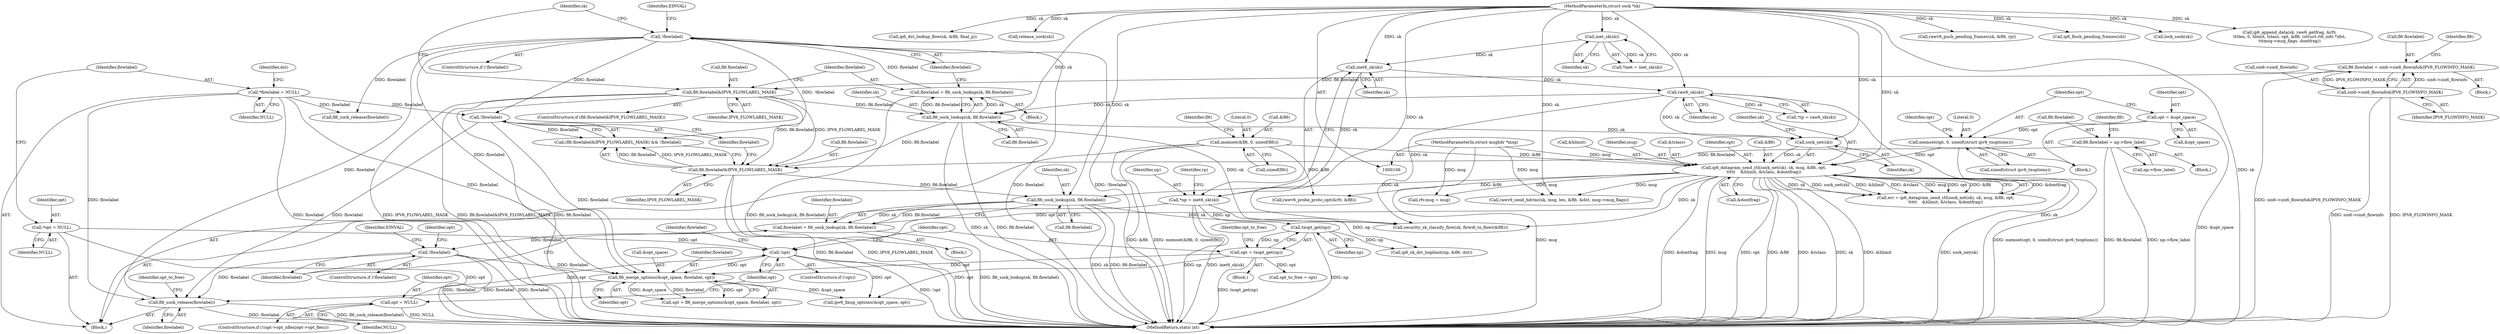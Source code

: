 digraph "0_linux_45f6fad84cc305103b28d73482b344d7f5b76f39_13@pointer" {
"1000719" [label="(Call,fl6_sock_release(flowlabel))"];
"1000427" [label="(Call,!flowlabel)"];
"1000289" [label="(Call,!flowlabel)"];
"1000281" [label="(Call,flowlabel = fl6_sock_lookup(sk, fl6.flowlabel))"];
"1000283" [label="(Call,fl6_sock_lookup(sk, fl6.flowlabel))"];
"1000132" [label="(Call,raw6_sk(sk))"];
"1000127" [label="(Call,inet6_sk(sk))"];
"1000122" [label="(Call,inet_sk(sk))"];
"1000107" [label="(MethodParameterIn,struct sock *sk)"];
"1000275" [label="(Call,fl6.flowlabel&IPV6_FLOWLABEL_MASK)"];
"1000265" [label="(Call,fl6.flowlabel = sin6->sin6_flowinfo&IPV6_FLOWINFO_MASK)"];
"1000269" [label="(Call,sin6->sin6_flowinfo&IPV6_FLOWINFO_MASK)"];
"1000139" [label="(Call,*flowlabel = NULL)"];
"1000470" [label="(Call,fl6_merge_options(&opt_space, flowlabel, opt))"];
"1000438" [label="(Call,!flowlabel)"];
"1000430" [label="(Call,flowlabel = fl6_sock_lookup(sk, fl6.flowlabel))"];
"1000432" [label="(Call,fl6_sock_lookup(sk, fl6.flowlabel))"];
"1000397" [label="(Call,ip6_datagram_send_ctl(sock_net(sk), sk, msg, &fl6, opt,\n\t\t\t\t\t    &hlimit, &tclass, &dontfrag))"];
"1000398" [label="(Call,sock_net(sk))"];
"1000108" [label="(MethodParameterIn,struct msghdr *msg)"];
"1000187" [label="(Call,memset(&fl6, 0, sizeof(fl6)))"];
"1000384" [label="(Call,memset(opt, 0, sizeof(struct ipv6_txoptions)))"];
"1000380" [label="(Call,opt = &opt_space)"];
"1000422" [label="(Call,fl6.flowlabel&IPV6_FLOWLABEL_MASK)"];
"1000355" [label="(Call,fl6.flowlabel = np->flow_label)"];
"1000456" [label="(Call,!opt)"];
"1000452" [label="(Call,opt = NULL)"];
"1000135" [label="(Call,*opt = NULL)"];
"1000459" [label="(Call,opt = txopt_get(np))"];
"1000461" [label="(Call,txopt_get(np))"];
"1000125" [label="(Call,*np = inet6_sk(sk))"];
"1000416" [label="(Call,fl6_sock_release(flowlabel))"];
"1000427" [label="(Call,!flowlabel)"];
"1000139" [label="(Call,*flowlabel = NULL)"];
"1000126" [label="(Identifier,np)"];
"1000127" [label="(Call,inet6_sk(sk))"];
"1000384" [label="(Call,memset(opt, 0, sizeof(struct ipv6_txoptions)))"];
"1000708" [label="(Call,rawv6_push_pending_frames(sk, &fl6, rp))"];
"1000434" [label="(Call,fl6.flowlabel)"];
"1000135" [label="(Call,*opt = NULL)"];
"1000398" [label="(Call,sock_net(sk))"];
"1000264" [label="(Block,)"];
"1000461" [label="(Call,txopt_get(np))"];
"1000453" [label="(Identifier,opt)"];
"1000397" [label="(Call,ip6_datagram_send_ctl(sock_net(sk), sk, msg, &fl6, opt,\n\t\t\t\t\t    &hlimit, &tclass, &dontfrag))"];
"1000131" [label="(Identifier,rp)"];
"1000293" [label="(Identifier,EINVAL)"];
"1000421" [label="(Call,(fl6.flowlabel&IPV6_FLOWLABEL_MASK) && !flowlabel)"];
"1000382" [label="(Call,&opt_space)"];
"1000467" [label="(Identifier,flowlabel)"];
"1000277" [label="(Identifier,fl6)"];
"1000747" [label="(MethodReturn,static int)"];
"1000132" [label="(Call,raw6_sk(sk))"];
"1000125" [label="(Call,*np = inet6_sk(sk))"];
"1000402" [label="(Call,&fl6)"];
"1000443" [label="(ControlStructure,if (!(opt->opt_nflen|opt->opt_flen)))"];
"1000144" [label="(Identifier,dst)"];
"1000428" [label="(Identifier,flowlabel)"];
"1000696" [label="(Call,ip6_flush_pending_frames(sk))"];
"1000400" [label="(Identifier,sk)"];
"1000719" [label="(Call,fl6_sock_release(flowlabel))"];
"1000422" [label="(Call,fl6.flowlabel&IPV6_FLOWLABEL_MASK)"];
"1000437" [label="(ControlStructure,if (!flowlabel))"];
"1000385" [label="(Identifier,opt)"];
"1000459" [label="(Call,opt = txopt_get(np))"];
"1000110" [label="(Block,)"];
"1000473" [label="(Identifier,flowlabel)"];
"1000471" [label="(Call,&opt_space)"];
"1000432" [label="(Call,fl6_sock_lookup(sk, fl6.flowlabel))"];
"1000405" [label="(Call,&hlimit)"];
"1000187" [label="(Call,memset(&fl6, 0, sizeof(fl6)))"];
"1000477" [label="(Call,ipv6_fixup_options(&opt_space, opt))"];
"1000265" [label="(Call,fl6.flowlabel = sin6->sin6_flowinfo&IPV6_FLOWINFO_MASK)"];
"1000269" [label="(Call,sin6->sin6_flowinfo&IPV6_FLOWINFO_MASK)"];
"1000454" [label="(Identifier,NULL)"];
"1000190" [label="(Literal,0)"];
"1000356" [label="(Call,fl6.flowlabel)"];
"1000130" [label="(Call,*rp = raw6_sk(sk))"];
"1000486" [label="(Call,rfv.msg = msg)"];
"1000387" [label="(Call,sizeof(struct ipv6_txoptions))"];
"1000720" [label="(Identifier,flowlabel)"];
"1000423" [label="(Call,fl6.flowlabel)"];
"1000671" [label="(Call,lock_sock(sk))"];
"1000288" [label="(ControlStructure,if (!flowlabel))"];
"1000107" [label="(MethodParameterIn,struct sock *sk)"];
"1000188" [label="(Call,&fl6)"];
"1000447" [label="(Identifier,opt)"];
"1000455" [label="(ControlStructure,if (!opt))"];
"1000468" [label="(Call,opt = fl6_merge_options(&opt_space, flowlabel, opt))"];
"1000133" [label="(Identifier,sk)"];
"1000275" [label="(Call,fl6.flowlabel&IPV6_FLOWLABEL_MASK)"];
"1000426" [label="(Identifier,IPV6_FLOWLABEL_MASK)"];
"1000386" [label="(Literal,0)"];
"1000399" [label="(Identifier,sk)"];
"1000460" [label="(Identifier,opt)"];
"1000136" [label="(Identifier,opt)"];
"1000279" [label="(Identifier,IPV6_FLOWLABEL_MASK)"];
"1000137" [label="(Identifier,NULL)"];
"1000433" [label="(Identifier,sk)"];
"1000381" [label="(Identifier,opt)"];
"1000123" [label="(Identifier,sk)"];
"1000283" [label="(Call,fl6_sock_lookup(sk, fl6.flowlabel))"];
"1000281" [label="(Call,flowlabel = fl6_sock_lookup(sk, fl6.flowlabel))"];
"1000120" [label="(Call,*inet = inet_sk(sk))"];
"1000431" [label="(Identifier,flowlabel)"];
"1000401" [label="(Identifier,msg)"];
"1000463" [label="(Call,opt_to_free = opt)"];
"1000407" [label="(Call,&tclass)"];
"1000359" [label="(Call,np->flow_label)"];
"1000442" [label="(Identifier,EINVAL)"];
"1000276" [label="(Call,fl6.flowlabel)"];
"1000355" [label="(Call,fl6.flowlabel = np->flow_label)"];
"1000456" [label="(Call,!opt)"];
"1000658" [label="(Call,rawv6_send_hdrinc(sk, msg, len, &fl6, &dst, msg->msg_flags))"];
"1000334" [label="(Block,)"];
"1000273" [label="(Identifier,IPV6_FLOWINFO_MASK)"];
"1000457" [label="(Identifier,opt)"];
"1000462" [label="(Identifier,np)"];
"1000195" [label="(Identifier,fl6)"];
"1000298" [label="(Identifier,sk)"];
"1000140" [label="(Identifier,flowlabel)"];
"1000430" [label="(Call,flowlabel = fl6_sock_lookup(sk, fl6.flowlabel))"];
"1000391" [label="(Identifier,opt)"];
"1000722" [label="(Identifier,opt_to_free)"];
"1000290" [label="(Identifier,flowlabel)"];
"1000621" [label="(Call,ip6_sk_dst_hoplimit(np, &fl6, dst))"];
"1000128" [label="(Identifier,sk)"];
"1000458" [label="(Block,)"];
"1000429" [label="(Block,)"];
"1000438" [label="(Call,!flowlabel)"];
"1000280" [label="(Block,)"];
"1000365" [label="(Identifier,fl6)"];
"1000379" [label="(Block,)"];
"1000498" [label="(Call,rawv6_probe_proto_opt(&rfv, &fl6))"];
"1000675" [label="(Call,ip6_append_data(sk, raw6_getfrag, &rfv,\n\t\t\tlen, 0, hlimit, tclass, opt, &fl6, (struct rt6_info *)dst,\n\t\t\tmsg->msg_flags, dontfrag))"];
"1000270" [label="(Call,sin6->sin6_flowinfo)"];
"1000122" [label="(Call,inet_sk(sk))"];
"1000439" [label="(Identifier,flowlabel)"];
"1000141" [label="(Identifier,NULL)"];
"1000404" [label="(Identifier,opt)"];
"1000452" [label="(Call,opt = NULL)"];
"1000601" [label="(Call,ip6_dst_lookup_flow(sk, &fl6, final_p))"];
"1000470" [label="(Call,fl6_merge_options(&opt_space, flowlabel, opt))"];
"1000284" [label="(Identifier,sk)"];
"1000409" [label="(Call,&dontfrag)"];
"1000464" [label="(Identifier,opt_to_free)"];
"1000380" [label="(Call,opt = &opt_space)"];
"1000713" [label="(Call,release_sock(sk))"];
"1000266" [label="(Call,fl6.flowlabel)"];
"1000395" [label="(Call,err = ip6_datagram_send_ctl(sock_net(sk), sk, msg, &fl6, opt,\n\t\t\t\t\t    &hlimit, &tclass, &dontfrag))"];
"1000285" [label="(Call,fl6.flowlabel)"];
"1000474" [label="(Identifier,opt)"];
"1000585" [label="(Call,security_sk_classify_flow(sk, flowi6_to_flowi(&fl6)))"];
"1000289" [label="(Call,!flowlabel)"];
"1000108" [label="(MethodParameterIn,struct msghdr *msg)"];
"1000274" [label="(ControlStructure,if (fl6.flowlabel&IPV6_FLOWLABEL_MASK))"];
"1000191" [label="(Call,sizeof(fl6))"];
"1000282" [label="(Identifier,flowlabel)"];
"1000719" -> "1000110"  [label="AST: "];
"1000719" -> "1000720"  [label="CFG: "];
"1000720" -> "1000719"  [label="AST: "];
"1000722" -> "1000719"  [label="CFG: "];
"1000719" -> "1000747"  [label="DDG: flowlabel"];
"1000719" -> "1000747"  [label="DDG: fl6_sock_release(flowlabel)"];
"1000427" -> "1000719"  [label="DDG: flowlabel"];
"1000289" -> "1000719"  [label="DDG: flowlabel"];
"1000139" -> "1000719"  [label="DDG: flowlabel"];
"1000470" -> "1000719"  [label="DDG: flowlabel"];
"1000438" -> "1000719"  [label="DDG: flowlabel"];
"1000427" -> "1000421"  [label="AST: "];
"1000427" -> "1000428"  [label="CFG: "];
"1000428" -> "1000427"  [label="AST: "];
"1000421" -> "1000427"  [label="CFG: "];
"1000427" -> "1000421"  [label="DDG: flowlabel"];
"1000289" -> "1000427"  [label="DDG: flowlabel"];
"1000139" -> "1000427"  [label="DDG: flowlabel"];
"1000427" -> "1000470"  [label="DDG: flowlabel"];
"1000289" -> "1000288"  [label="AST: "];
"1000289" -> "1000290"  [label="CFG: "];
"1000290" -> "1000289"  [label="AST: "];
"1000293" -> "1000289"  [label="CFG: "];
"1000298" -> "1000289"  [label="CFG: "];
"1000289" -> "1000747"  [label="DDG: flowlabel"];
"1000289" -> "1000747"  [label="DDG: !flowlabel"];
"1000281" -> "1000289"  [label="DDG: flowlabel"];
"1000289" -> "1000416"  [label="DDG: flowlabel"];
"1000289" -> "1000421"  [label="DDG: !flowlabel"];
"1000289" -> "1000470"  [label="DDG: flowlabel"];
"1000281" -> "1000280"  [label="AST: "];
"1000281" -> "1000283"  [label="CFG: "];
"1000282" -> "1000281"  [label="AST: "];
"1000283" -> "1000281"  [label="AST: "];
"1000290" -> "1000281"  [label="CFG: "];
"1000281" -> "1000747"  [label="DDG: fl6_sock_lookup(sk, fl6.flowlabel)"];
"1000283" -> "1000281"  [label="DDG: sk"];
"1000283" -> "1000281"  [label="DDG: fl6.flowlabel"];
"1000283" -> "1000285"  [label="CFG: "];
"1000284" -> "1000283"  [label="AST: "];
"1000285" -> "1000283"  [label="AST: "];
"1000283" -> "1000747"  [label="DDG: fl6.flowlabel"];
"1000283" -> "1000747"  [label="DDG: sk"];
"1000132" -> "1000283"  [label="DDG: sk"];
"1000107" -> "1000283"  [label="DDG: sk"];
"1000275" -> "1000283"  [label="DDG: fl6.flowlabel"];
"1000283" -> "1000398"  [label="DDG: sk"];
"1000283" -> "1000422"  [label="DDG: fl6.flowlabel"];
"1000283" -> "1000585"  [label="DDG: sk"];
"1000132" -> "1000130"  [label="AST: "];
"1000132" -> "1000133"  [label="CFG: "];
"1000133" -> "1000132"  [label="AST: "];
"1000130" -> "1000132"  [label="CFG: "];
"1000132" -> "1000747"  [label="DDG: sk"];
"1000132" -> "1000130"  [label="DDG: sk"];
"1000127" -> "1000132"  [label="DDG: sk"];
"1000107" -> "1000132"  [label="DDG: sk"];
"1000132" -> "1000398"  [label="DDG: sk"];
"1000132" -> "1000585"  [label="DDG: sk"];
"1000127" -> "1000125"  [label="AST: "];
"1000127" -> "1000128"  [label="CFG: "];
"1000128" -> "1000127"  [label="AST: "];
"1000125" -> "1000127"  [label="CFG: "];
"1000127" -> "1000125"  [label="DDG: sk"];
"1000122" -> "1000127"  [label="DDG: sk"];
"1000107" -> "1000127"  [label="DDG: sk"];
"1000122" -> "1000120"  [label="AST: "];
"1000122" -> "1000123"  [label="CFG: "];
"1000123" -> "1000122"  [label="AST: "];
"1000120" -> "1000122"  [label="CFG: "];
"1000122" -> "1000120"  [label="DDG: sk"];
"1000107" -> "1000122"  [label="DDG: sk"];
"1000107" -> "1000106"  [label="AST: "];
"1000107" -> "1000747"  [label="DDG: sk"];
"1000107" -> "1000398"  [label="DDG: sk"];
"1000107" -> "1000397"  [label="DDG: sk"];
"1000107" -> "1000432"  [label="DDG: sk"];
"1000107" -> "1000585"  [label="DDG: sk"];
"1000107" -> "1000601"  [label="DDG: sk"];
"1000107" -> "1000658"  [label="DDG: sk"];
"1000107" -> "1000671"  [label="DDG: sk"];
"1000107" -> "1000675"  [label="DDG: sk"];
"1000107" -> "1000696"  [label="DDG: sk"];
"1000107" -> "1000708"  [label="DDG: sk"];
"1000107" -> "1000713"  [label="DDG: sk"];
"1000275" -> "1000274"  [label="AST: "];
"1000275" -> "1000279"  [label="CFG: "];
"1000276" -> "1000275"  [label="AST: "];
"1000279" -> "1000275"  [label="AST: "];
"1000282" -> "1000275"  [label="CFG: "];
"1000298" -> "1000275"  [label="CFG: "];
"1000275" -> "1000747"  [label="DDG: fl6.flowlabel&IPV6_FLOWLABEL_MASK"];
"1000275" -> "1000747"  [label="DDG: fl6.flowlabel"];
"1000275" -> "1000747"  [label="DDG: IPV6_FLOWLABEL_MASK"];
"1000265" -> "1000275"  [label="DDG: fl6.flowlabel"];
"1000275" -> "1000422"  [label="DDG: fl6.flowlabel"];
"1000275" -> "1000422"  [label="DDG: IPV6_FLOWLABEL_MASK"];
"1000265" -> "1000264"  [label="AST: "];
"1000265" -> "1000269"  [label="CFG: "];
"1000266" -> "1000265"  [label="AST: "];
"1000269" -> "1000265"  [label="AST: "];
"1000277" -> "1000265"  [label="CFG: "];
"1000265" -> "1000747"  [label="DDG: sin6->sin6_flowinfo&IPV6_FLOWINFO_MASK"];
"1000269" -> "1000265"  [label="DDG: sin6->sin6_flowinfo"];
"1000269" -> "1000265"  [label="DDG: IPV6_FLOWINFO_MASK"];
"1000269" -> "1000273"  [label="CFG: "];
"1000270" -> "1000269"  [label="AST: "];
"1000273" -> "1000269"  [label="AST: "];
"1000269" -> "1000747"  [label="DDG: IPV6_FLOWINFO_MASK"];
"1000269" -> "1000747"  [label="DDG: sin6->sin6_flowinfo"];
"1000139" -> "1000110"  [label="AST: "];
"1000139" -> "1000141"  [label="CFG: "];
"1000140" -> "1000139"  [label="AST: "];
"1000141" -> "1000139"  [label="AST: "];
"1000144" -> "1000139"  [label="CFG: "];
"1000139" -> "1000747"  [label="DDG: flowlabel"];
"1000139" -> "1000416"  [label="DDG: flowlabel"];
"1000139" -> "1000470"  [label="DDG: flowlabel"];
"1000470" -> "1000468"  [label="AST: "];
"1000470" -> "1000474"  [label="CFG: "];
"1000471" -> "1000470"  [label="AST: "];
"1000473" -> "1000470"  [label="AST: "];
"1000474" -> "1000470"  [label="AST: "];
"1000468" -> "1000470"  [label="CFG: "];
"1000470" -> "1000468"  [label="DDG: &opt_space"];
"1000470" -> "1000468"  [label="DDG: flowlabel"];
"1000470" -> "1000468"  [label="DDG: opt"];
"1000438" -> "1000470"  [label="DDG: flowlabel"];
"1000456" -> "1000470"  [label="DDG: opt"];
"1000459" -> "1000470"  [label="DDG: opt"];
"1000470" -> "1000477"  [label="DDG: &opt_space"];
"1000438" -> "1000437"  [label="AST: "];
"1000438" -> "1000439"  [label="CFG: "];
"1000439" -> "1000438"  [label="AST: "];
"1000442" -> "1000438"  [label="CFG: "];
"1000447" -> "1000438"  [label="CFG: "];
"1000438" -> "1000747"  [label="DDG: !flowlabel"];
"1000438" -> "1000747"  [label="DDG: flowlabel"];
"1000430" -> "1000438"  [label="DDG: flowlabel"];
"1000430" -> "1000429"  [label="AST: "];
"1000430" -> "1000432"  [label="CFG: "];
"1000431" -> "1000430"  [label="AST: "];
"1000432" -> "1000430"  [label="AST: "];
"1000439" -> "1000430"  [label="CFG: "];
"1000430" -> "1000747"  [label="DDG: fl6_sock_lookup(sk, fl6.flowlabel)"];
"1000432" -> "1000430"  [label="DDG: sk"];
"1000432" -> "1000430"  [label="DDG: fl6.flowlabel"];
"1000432" -> "1000434"  [label="CFG: "];
"1000433" -> "1000432"  [label="AST: "];
"1000434" -> "1000432"  [label="AST: "];
"1000432" -> "1000747"  [label="DDG: fl6.flowlabel"];
"1000432" -> "1000747"  [label="DDG: sk"];
"1000397" -> "1000432"  [label="DDG: sk"];
"1000422" -> "1000432"  [label="DDG: fl6.flowlabel"];
"1000432" -> "1000585"  [label="DDG: sk"];
"1000397" -> "1000395"  [label="AST: "];
"1000397" -> "1000409"  [label="CFG: "];
"1000398" -> "1000397"  [label="AST: "];
"1000400" -> "1000397"  [label="AST: "];
"1000401" -> "1000397"  [label="AST: "];
"1000402" -> "1000397"  [label="AST: "];
"1000404" -> "1000397"  [label="AST: "];
"1000405" -> "1000397"  [label="AST: "];
"1000407" -> "1000397"  [label="AST: "];
"1000409" -> "1000397"  [label="AST: "];
"1000395" -> "1000397"  [label="CFG: "];
"1000397" -> "1000747"  [label="DDG: &hlimit"];
"1000397" -> "1000747"  [label="DDG: sock_net(sk)"];
"1000397" -> "1000747"  [label="DDG: &dontfrag"];
"1000397" -> "1000747"  [label="DDG: msg"];
"1000397" -> "1000747"  [label="DDG: opt"];
"1000397" -> "1000747"  [label="DDG: &fl6"];
"1000397" -> "1000747"  [label="DDG: &tclass"];
"1000397" -> "1000747"  [label="DDG: sk"];
"1000397" -> "1000395"  [label="DDG: &dontfrag"];
"1000397" -> "1000395"  [label="DDG: sk"];
"1000397" -> "1000395"  [label="DDG: sock_net(sk)"];
"1000397" -> "1000395"  [label="DDG: &hlimit"];
"1000397" -> "1000395"  [label="DDG: &tclass"];
"1000397" -> "1000395"  [label="DDG: msg"];
"1000397" -> "1000395"  [label="DDG: opt"];
"1000397" -> "1000395"  [label="DDG: &fl6"];
"1000398" -> "1000397"  [label="DDG: sk"];
"1000108" -> "1000397"  [label="DDG: msg"];
"1000187" -> "1000397"  [label="DDG: &fl6"];
"1000384" -> "1000397"  [label="DDG: opt"];
"1000397" -> "1000456"  [label="DDG: opt"];
"1000397" -> "1000486"  [label="DDG: msg"];
"1000397" -> "1000498"  [label="DDG: &fl6"];
"1000397" -> "1000585"  [label="DDG: sk"];
"1000397" -> "1000658"  [label="DDG: msg"];
"1000398" -> "1000399"  [label="CFG: "];
"1000399" -> "1000398"  [label="AST: "];
"1000400" -> "1000398"  [label="CFG: "];
"1000108" -> "1000106"  [label="AST: "];
"1000108" -> "1000747"  [label="DDG: msg"];
"1000108" -> "1000486"  [label="DDG: msg"];
"1000108" -> "1000658"  [label="DDG: msg"];
"1000187" -> "1000110"  [label="AST: "];
"1000187" -> "1000191"  [label="CFG: "];
"1000188" -> "1000187"  [label="AST: "];
"1000190" -> "1000187"  [label="AST: "];
"1000191" -> "1000187"  [label="AST: "];
"1000195" -> "1000187"  [label="CFG: "];
"1000187" -> "1000747"  [label="DDG: &fl6"];
"1000187" -> "1000747"  [label="DDG: memset(&fl6, 0, sizeof(fl6))"];
"1000187" -> "1000498"  [label="DDG: &fl6"];
"1000384" -> "1000379"  [label="AST: "];
"1000384" -> "1000387"  [label="CFG: "];
"1000385" -> "1000384"  [label="AST: "];
"1000386" -> "1000384"  [label="AST: "];
"1000387" -> "1000384"  [label="AST: "];
"1000391" -> "1000384"  [label="CFG: "];
"1000384" -> "1000747"  [label="DDG: memset(opt, 0, sizeof(struct ipv6_txoptions))"];
"1000380" -> "1000384"  [label="DDG: opt"];
"1000380" -> "1000379"  [label="AST: "];
"1000380" -> "1000382"  [label="CFG: "];
"1000381" -> "1000380"  [label="AST: "];
"1000382" -> "1000380"  [label="AST: "];
"1000385" -> "1000380"  [label="CFG: "];
"1000380" -> "1000747"  [label="DDG: &opt_space"];
"1000422" -> "1000421"  [label="AST: "];
"1000422" -> "1000426"  [label="CFG: "];
"1000423" -> "1000422"  [label="AST: "];
"1000426" -> "1000422"  [label="AST: "];
"1000428" -> "1000422"  [label="CFG: "];
"1000421" -> "1000422"  [label="CFG: "];
"1000422" -> "1000747"  [label="DDG: IPV6_FLOWLABEL_MASK"];
"1000422" -> "1000747"  [label="DDG: fl6.flowlabel"];
"1000422" -> "1000421"  [label="DDG: fl6.flowlabel"];
"1000422" -> "1000421"  [label="DDG: IPV6_FLOWLABEL_MASK"];
"1000355" -> "1000422"  [label="DDG: fl6.flowlabel"];
"1000355" -> "1000334"  [label="AST: "];
"1000355" -> "1000359"  [label="CFG: "];
"1000356" -> "1000355"  [label="AST: "];
"1000359" -> "1000355"  [label="AST: "];
"1000365" -> "1000355"  [label="CFG: "];
"1000355" -> "1000747"  [label="DDG: fl6.flowlabel"];
"1000355" -> "1000747"  [label="DDG: np->flow_label"];
"1000456" -> "1000455"  [label="AST: "];
"1000456" -> "1000457"  [label="CFG: "];
"1000457" -> "1000456"  [label="AST: "];
"1000460" -> "1000456"  [label="CFG: "];
"1000467" -> "1000456"  [label="CFG: "];
"1000456" -> "1000747"  [label="DDG: !opt"];
"1000452" -> "1000456"  [label="DDG: opt"];
"1000135" -> "1000456"  [label="DDG: opt"];
"1000456" -> "1000477"  [label="DDG: opt"];
"1000452" -> "1000443"  [label="AST: "];
"1000452" -> "1000454"  [label="CFG: "];
"1000453" -> "1000452"  [label="AST: "];
"1000454" -> "1000452"  [label="AST: "];
"1000457" -> "1000452"  [label="CFG: "];
"1000452" -> "1000747"  [label="DDG: NULL"];
"1000135" -> "1000110"  [label="AST: "];
"1000135" -> "1000137"  [label="CFG: "];
"1000136" -> "1000135"  [label="AST: "];
"1000137" -> "1000135"  [label="AST: "];
"1000140" -> "1000135"  [label="CFG: "];
"1000135" -> "1000747"  [label="DDG: opt"];
"1000459" -> "1000458"  [label="AST: "];
"1000459" -> "1000461"  [label="CFG: "];
"1000460" -> "1000459"  [label="AST: "];
"1000461" -> "1000459"  [label="AST: "];
"1000464" -> "1000459"  [label="CFG: "];
"1000459" -> "1000747"  [label="DDG: txopt_get(np)"];
"1000461" -> "1000459"  [label="DDG: np"];
"1000459" -> "1000463"  [label="DDG: opt"];
"1000459" -> "1000477"  [label="DDG: opt"];
"1000461" -> "1000462"  [label="CFG: "];
"1000462" -> "1000461"  [label="AST: "];
"1000461" -> "1000747"  [label="DDG: np"];
"1000125" -> "1000461"  [label="DDG: np"];
"1000461" -> "1000621"  [label="DDG: np"];
"1000125" -> "1000110"  [label="AST: "];
"1000126" -> "1000125"  [label="AST: "];
"1000131" -> "1000125"  [label="CFG: "];
"1000125" -> "1000747"  [label="DDG: np"];
"1000125" -> "1000747"  [label="DDG: inet6_sk(sk)"];
"1000125" -> "1000621"  [label="DDG: np"];
}
